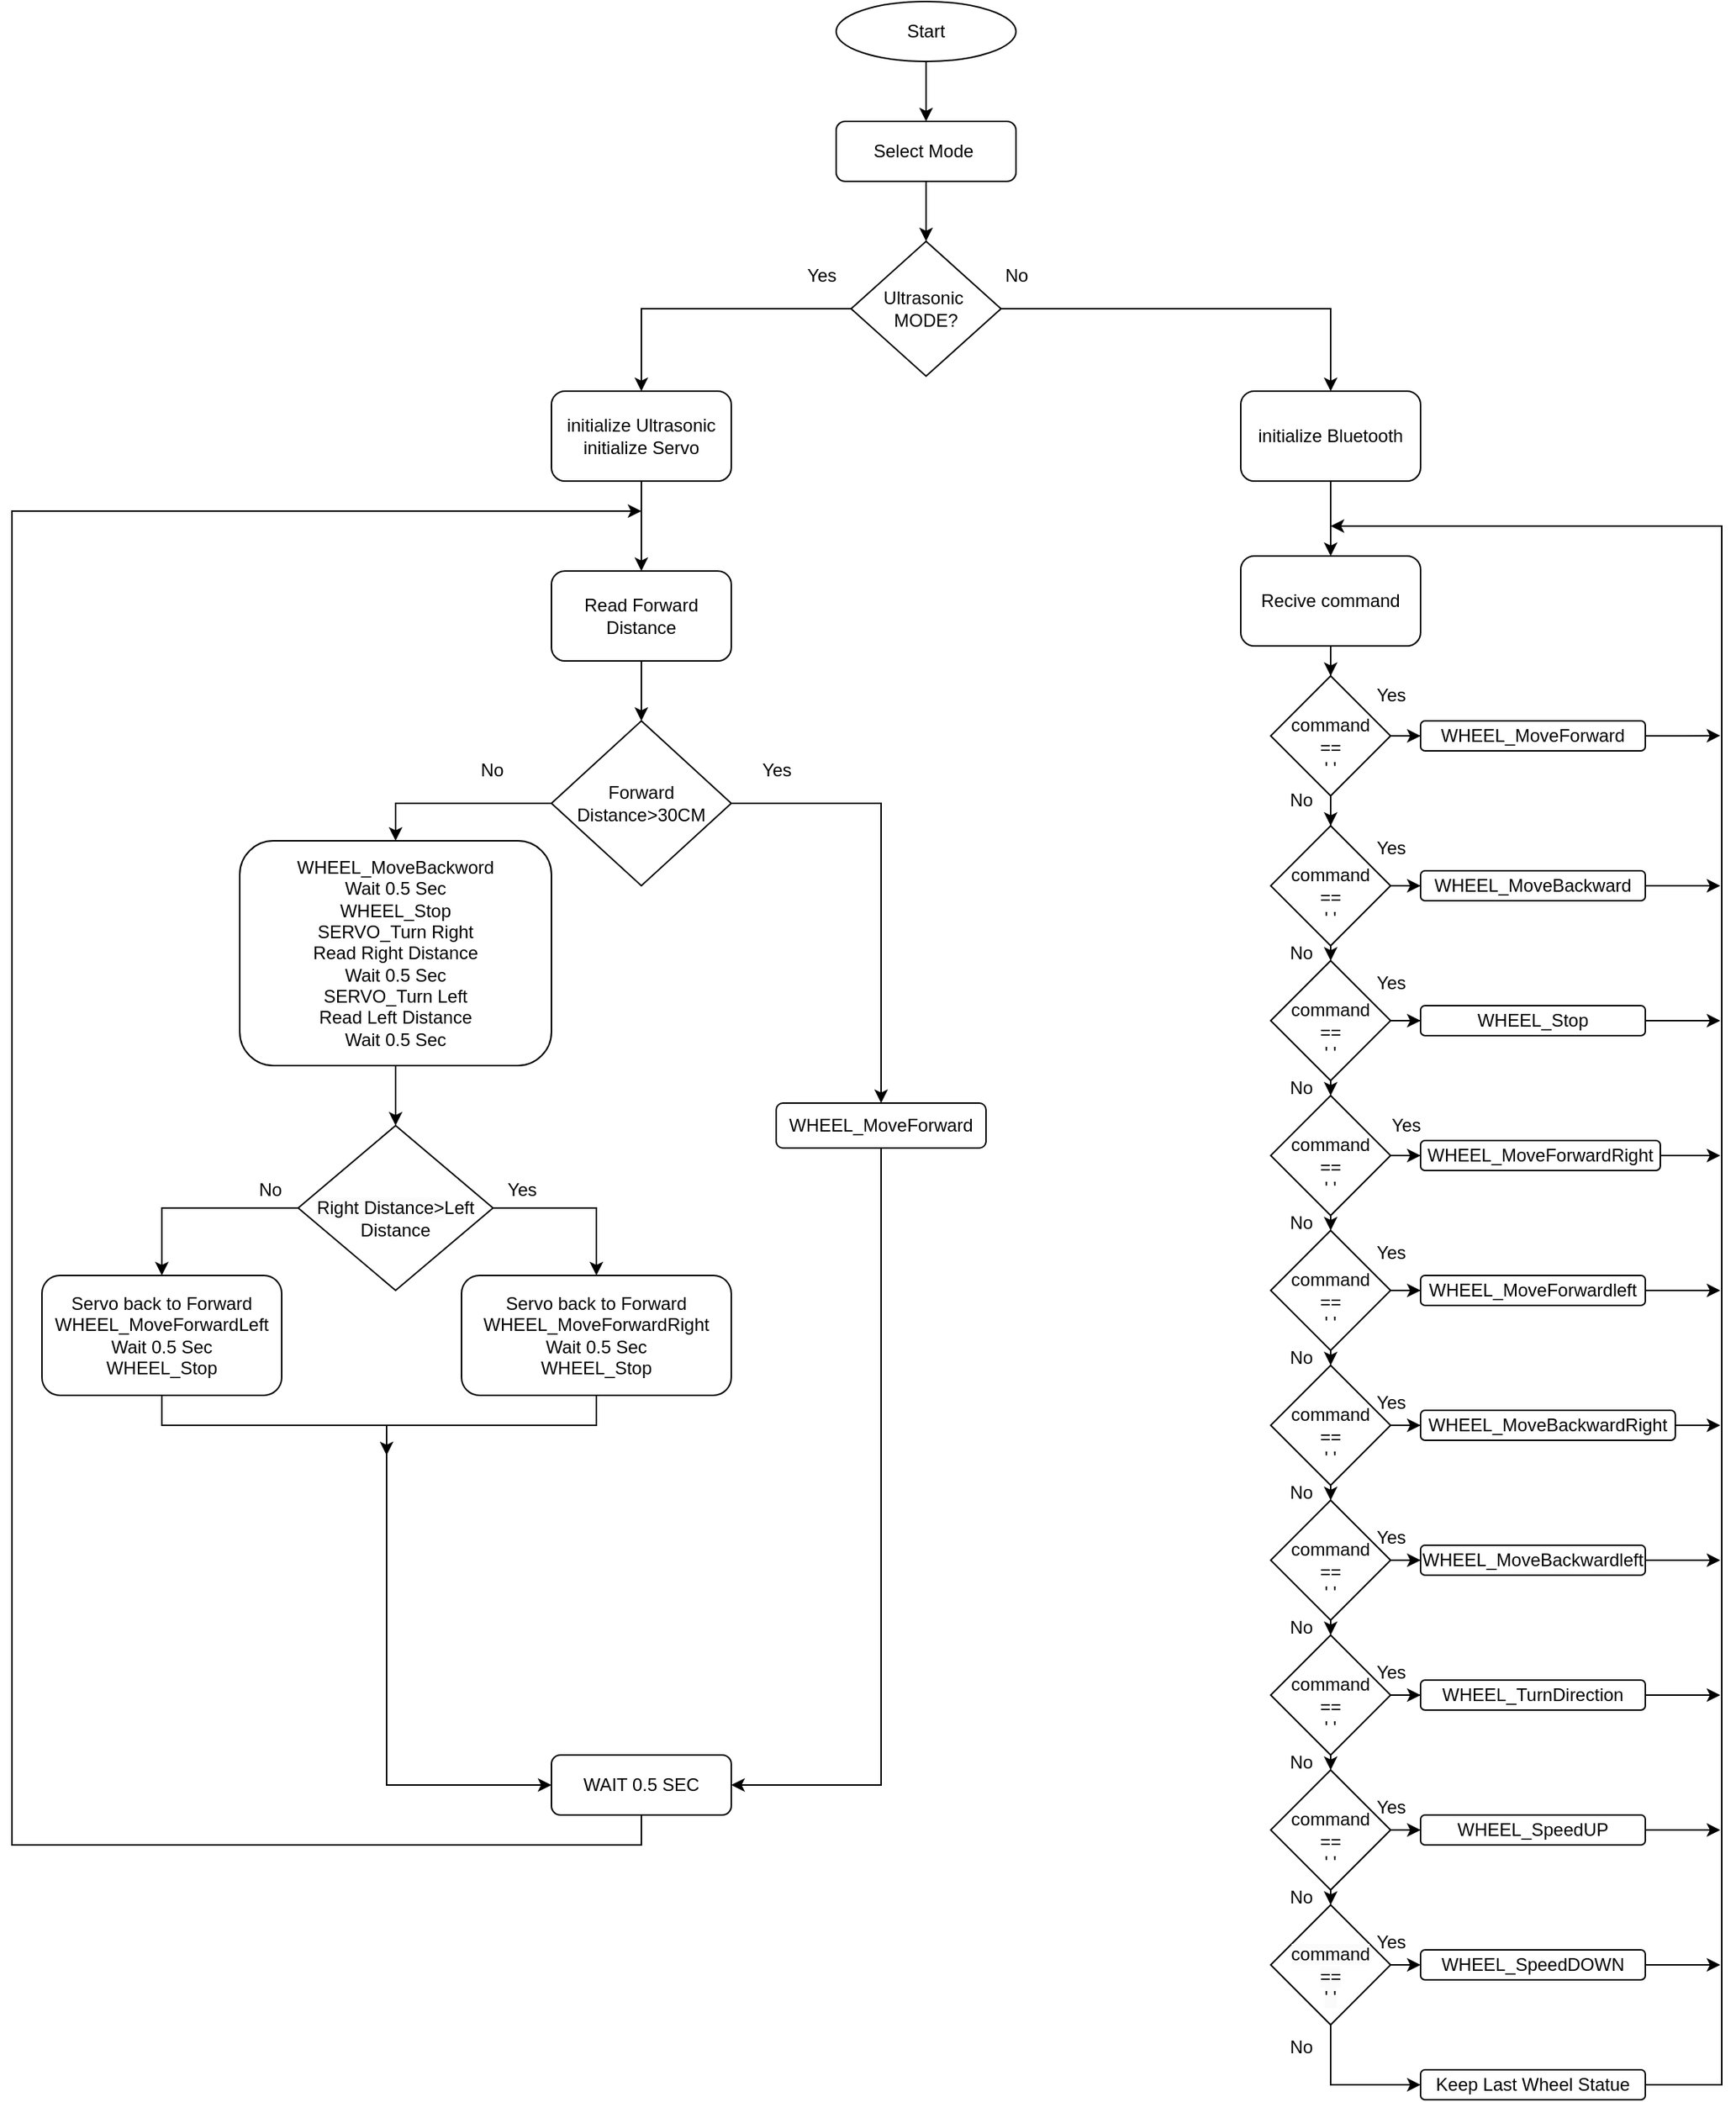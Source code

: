 <mxfile version="21.2.8" type="device">
  <diagram id="C5RBs43oDa-KdzZeNtuy" name="Page-1">
    <mxGraphModel dx="2739" dy="2348" grid="1" gridSize="10" guides="1" tooltips="1" connect="1" arrows="1" fold="1" page="1" pageScale="1" pageWidth="827" pageHeight="1169" math="0" shadow="0">
      <root>
        <mxCell id="WIyWlLk6GJQsqaUBKTNV-0" />
        <mxCell id="WIyWlLk6GJQsqaUBKTNV-1" parent="WIyWlLk6GJQsqaUBKTNV-0" />
        <mxCell id="zD_6RhIeCDicJwW1CbTD-2" style="edgeStyle=orthogonalEdgeStyle;rounded=0;orthogonalLoop=1;jettySize=auto;html=1;exitX=0.5;exitY=1;exitDx=0;exitDy=0;entryX=0.5;entryY=0;entryDx=0;entryDy=0;" edge="1" parent="WIyWlLk6GJQsqaUBKTNV-1" source="WIyWlLk6GJQsqaUBKTNV-3" target="03fbT5xsQfeBrdXa9sgE-0">
          <mxGeometry relative="1" as="geometry" />
        </mxCell>
        <mxCell id="WIyWlLk6GJQsqaUBKTNV-3" value="Select Mode&amp;nbsp;" style="rounded=1;whiteSpace=wrap;html=1;fontSize=12;glass=0;strokeWidth=1;shadow=0;" parent="WIyWlLk6GJQsqaUBKTNV-1" vertex="1">
          <mxGeometry x="320" y="20" width="120" height="40" as="geometry" />
        </mxCell>
        <mxCell id="03fbT5xsQfeBrdXa9sgE-65" style="edgeStyle=orthogonalEdgeStyle;rounded=0;orthogonalLoop=1;jettySize=auto;html=1;exitX=1;exitY=0.5;exitDx=0;exitDy=0;entryX=0.5;entryY=0;entryDx=0;entryDy=0;" parent="WIyWlLk6GJQsqaUBKTNV-1" source="03fbT5xsQfeBrdXa9sgE-0" target="03fbT5xsQfeBrdXa9sgE-63" edge="1">
          <mxGeometry relative="1" as="geometry" />
        </mxCell>
        <mxCell id="03fbT5xsQfeBrdXa9sgE-68" style="edgeStyle=orthogonalEdgeStyle;rounded=0;orthogonalLoop=1;jettySize=auto;html=1;exitX=0;exitY=0.5;exitDx=0;exitDy=0;entryX=0.5;entryY=0;entryDx=0;entryDy=0;" parent="WIyWlLk6GJQsqaUBKTNV-1" source="03fbT5xsQfeBrdXa9sgE-0" target="03fbT5xsQfeBrdXa9sgE-67" edge="1">
          <mxGeometry relative="1" as="geometry" />
        </mxCell>
        <mxCell id="03fbT5xsQfeBrdXa9sgE-0" value="Ultrasonic&amp;nbsp;&lt;br&gt;MODE?" style="rhombus;whiteSpace=wrap;html=1;" parent="WIyWlLk6GJQsqaUBKTNV-1" vertex="1">
          <mxGeometry x="330" y="100" width="100" height="90" as="geometry" />
        </mxCell>
        <mxCell id="03fbT5xsQfeBrdXa9sgE-33" value="" style="edgeStyle=orthogonalEdgeStyle;rounded=0;orthogonalLoop=1;jettySize=auto;html=1;" parent="WIyWlLk6GJQsqaUBKTNV-1" source="03fbT5xsQfeBrdXa9sgE-5" target="03fbT5xsQfeBrdXa9sgE-9" edge="1">
          <mxGeometry relative="1" as="geometry" />
        </mxCell>
        <mxCell id="03fbT5xsQfeBrdXa9sgE-3" value="Recive command" style="rounded=1;whiteSpace=wrap;html=1;" parent="WIyWlLk6GJQsqaUBKTNV-1" vertex="1">
          <mxGeometry x="590" y="310" width="120" height="60" as="geometry" />
        </mxCell>
        <mxCell id="03fbT5xsQfeBrdXa9sgE-7" value="" style="edgeStyle=orthogonalEdgeStyle;rounded=0;orthogonalLoop=1;jettySize=auto;html=1;" parent="WIyWlLk6GJQsqaUBKTNV-1" source="03fbT5xsQfeBrdXa9sgE-5" target="03fbT5xsQfeBrdXa9sgE-6" edge="1">
          <mxGeometry relative="1" as="geometry" />
        </mxCell>
        <mxCell id="03fbT5xsQfeBrdXa9sgE-108" style="edgeStyle=orthogonalEdgeStyle;rounded=0;orthogonalLoop=1;jettySize=auto;html=1;exitX=1;exitY=0.5;exitDx=0;exitDy=0;" parent="WIyWlLk6GJQsqaUBKTNV-1" source="03fbT5xsQfeBrdXa9sgE-6" edge="1">
          <mxGeometry relative="1" as="geometry">
            <mxPoint x="910.0" y="429.839" as="targetPoint" />
          </mxGeometry>
        </mxCell>
        <mxCell id="03fbT5xsQfeBrdXa9sgE-6" value="WHEEL_MoveForward" style="rounded=1;whiteSpace=wrap;html=1;" parent="WIyWlLk6GJQsqaUBKTNV-1" vertex="1">
          <mxGeometry x="710" y="420" width="150" height="20" as="geometry" />
        </mxCell>
        <mxCell id="03fbT5xsQfeBrdXa9sgE-8" value="" style="edgeStyle=orthogonalEdgeStyle;rounded=0;orthogonalLoop=1;jettySize=auto;html=1;" parent="WIyWlLk6GJQsqaUBKTNV-1" source="03fbT5xsQfeBrdXa9sgE-9" target="03fbT5xsQfeBrdXa9sgE-10" edge="1">
          <mxGeometry relative="1" as="geometry" />
        </mxCell>
        <mxCell id="03fbT5xsQfeBrdXa9sgE-40" style="edgeStyle=orthogonalEdgeStyle;rounded=0;orthogonalLoop=1;jettySize=auto;html=1;exitX=0.5;exitY=1;exitDx=0;exitDy=0;entryX=0.5;entryY=0;entryDx=0;entryDy=0;" parent="WIyWlLk6GJQsqaUBKTNV-1" source="03fbT5xsQfeBrdXa9sgE-9" target="03fbT5xsQfeBrdXa9sgE-12" edge="1">
          <mxGeometry relative="1" as="geometry" />
        </mxCell>
        <mxCell id="03fbT5xsQfeBrdXa9sgE-9" value="&lt;br&gt;command&lt;br style=&quot;border-color: var(--border-color);&quot;&gt;==&lt;br style=&quot;border-color: var(--border-color);&quot;&gt;&#39; &#39;" style="rhombus;whiteSpace=wrap;html=1;" parent="WIyWlLk6GJQsqaUBKTNV-1" vertex="1">
          <mxGeometry x="610" y="490" width="80" height="80" as="geometry" />
        </mxCell>
        <mxCell id="03fbT5xsQfeBrdXa9sgE-110" style="edgeStyle=orthogonalEdgeStyle;rounded=0;orthogonalLoop=1;jettySize=auto;html=1;" parent="WIyWlLk6GJQsqaUBKTNV-1" source="03fbT5xsQfeBrdXa9sgE-10" edge="1">
          <mxGeometry relative="1" as="geometry">
            <mxPoint x="910.0" y="530" as="targetPoint" />
          </mxGeometry>
        </mxCell>
        <mxCell id="03fbT5xsQfeBrdXa9sgE-10" value="WHEEL_MoveBackward" style="rounded=1;whiteSpace=wrap;html=1;" parent="WIyWlLk6GJQsqaUBKTNV-1" vertex="1">
          <mxGeometry x="710" y="520" width="150" height="20" as="geometry" />
        </mxCell>
        <mxCell id="03fbT5xsQfeBrdXa9sgE-11" value="" style="edgeStyle=orthogonalEdgeStyle;rounded=0;orthogonalLoop=1;jettySize=auto;html=1;" parent="WIyWlLk6GJQsqaUBKTNV-1" source="03fbT5xsQfeBrdXa9sgE-12" target="03fbT5xsQfeBrdXa9sgE-13" edge="1">
          <mxGeometry relative="1" as="geometry" />
        </mxCell>
        <mxCell id="03fbT5xsQfeBrdXa9sgE-41" style="edgeStyle=orthogonalEdgeStyle;rounded=0;orthogonalLoop=1;jettySize=auto;html=1;exitX=0.5;exitY=1;exitDx=0;exitDy=0;entryX=0.5;entryY=0;entryDx=0;entryDy=0;" parent="WIyWlLk6GJQsqaUBKTNV-1" source="03fbT5xsQfeBrdXa9sgE-12" target="03fbT5xsQfeBrdXa9sgE-15" edge="1">
          <mxGeometry relative="1" as="geometry" />
        </mxCell>
        <mxCell id="03fbT5xsQfeBrdXa9sgE-12" value="&lt;br style=&quot;border-color: var(--border-color);&quot;&gt;command&lt;br style=&quot;border-color: var(--border-color);&quot;&gt;==&lt;br style=&quot;border-color: var(--border-color);&quot;&gt;&#39; &#39;" style="rhombus;whiteSpace=wrap;html=1;" parent="WIyWlLk6GJQsqaUBKTNV-1" vertex="1">
          <mxGeometry x="610" y="580" width="80" height="80" as="geometry" />
        </mxCell>
        <mxCell id="03fbT5xsQfeBrdXa9sgE-111" style="edgeStyle=orthogonalEdgeStyle;rounded=0;orthogonalLoop=1;jettySize=auto;html=1;" parent="WIyWlLk6GJQsqaUBKTNV-1" source="03fbT5xsQfeBrdXa9sgE-13" edge="1">
          <mxGeometry relative="1" as="geometry">
            <mxPoint x="910.0" y="620" as="targetPoint" />
          </mxGeometry>
        </mxCell>
        <mxCell id="03fbT5xsQfeBrdXa9sgE-13" value="WHEEL_Stop" style="rounded=1;whiteSpace=wrap;html=1;" parent="WIyWlLk6GJQsqaUBKTNV-1" vertex="1">
          <mxGeometry x="710" y="610" width="150" height="20" as="geometry" />
        </mxCell>
        <mxCell id="03fbT5xsQfeBrdXa9sgE-14" value="" style="edgeStyle=orthogonalEdgeStyle;rounded=0;orthogonalLoop=1;jettySize=auto;html=1;" parent="WIyWlLk6GJQsqaUBKTNV-1" source="03fbT5xsQfeBrdXa9sgE-15" target="03fbT5xsQfeBrdXa9sgE-16" edge="1">
          <mxGeometry relative="1" as="geometry" />
        </mxCell>
        <mxCell id="03fbT5xsQfeBrdXa9sgE-42" style="edgeStyle=orthogonalEdgeStyle;rounded=0;orthogonalLoop=1;jettySize=auto;html=1;exitX=0.5;exitY=1;exitDx=0;exitDy=0;entryX=0.5;entryY=0;entryDx=0;entryDy=0;" parent="WIyWlLk6GJQsqaUBKTNV-1" source="03fbT5xsQfeBrdXa9sgE-15" target="03fbT5xsQfeBrdXa9sgE-18" edge="1">
          <mxGeometry relative="1" as="geometry" />
        </mxCell>
        <mxCell id="03fbT5xsQfeBrdXa9sgE-15" value="&lt;br style=&quot;border-color: var(--border-color);&quot;&gt;command&lt;br style=&quot;border-color: var(--border-color);&quot;&gt;==&lt;br style=&quot;border-color: var(--border-color);&quot;&gt;&#39; &#39;" style="rhombus;whiteSpace=wrap;html=1;" parent="WIyWlLk6GJQsqaUBKTNV-1" vertex="1">
          <mxGeometry x="610" y="670" width="80" height="80" as="geometry" />
        </mxCell>
        <mxCell id="03fbT5xsQfeBrdXa9sgE-112" style="edgeStyle=orthogonalEdgeStyle;rounded=0;orthogonalLoop=1;jettySize=auto;html=1;" parent="WIyWlLk6GJQsqaUBKTNV-1" source="03fbT5xsQfeBrdXa9sgE-16" edge="1">
          <mxGeometry relative="1" as="geometry">
            <mxPoint x="910.0" y="710" as="targetPoint" />
          </mxGeometry>
        </mxCell>
        <mxCell id="03fbT5xsQfeBrdXa9sgE-16" value="WHEEL_MoveForwardRight" style="rounded=1;whiteSpace=wrap;html=1;" parent="WIyWlLk6GJQsqaUBKTNV-1" vertex="1">
          <mxGeometry x="710" y="700" width="160" height="20" as="geometry" />
        </mxCell>
        <mxCell id="03fbT5xsQfeBrdXa9sgE-17" value="" style="edgeStyle=orthogonalEdgeStyle;rounded=0;orthogonalLoop=1;jettySize=auto;html=1;" parent="WIyWlLk6GJQsqaUBKTNV-1" source="03fbT5xsQfeBrdXa9sgE-18" target="03fbT5xsQfeBrdXa9sgE-19" edge="1">
          <mxGeometry relative="1" as="geometry" />
        </mxCell>
        <mxCell id="03fbT5xsQfeBrdXa9sgE-43" style="edgeStyle=orthogonalEdgeStyle;rounded=0;orthogonalLoop=1;jettySize=auto;html=1;exitX=0.5;exitY=1;exitDx=0;exitDy=0;entryX=0.5;entryY=0;entryDx=0;entryDy=0;" parent="WIyWlLk6GJQsqaUBKTNV-1" source="03fbT5xsQfeBrdXa9sgE-18" target="03fbT5xsQfeBrdXa9sgE-21" edge="1">
          <mxGeometry relative="1" as="geometry" />
        </mxCell>
        <mxCell id="03fbT5xsQfeBrdXa9sgE-18" value="&lt;br style=&quot;border-color: var(--border-color);&quot;&gt;command&lt;br style=&quot;border-color: var(--border-color);&quot;&gt;==&lt;br style=&quot;border-color: var(--border-color);&quot;&gt;&#39; &#39;" style="rhombus;whiteSpace=wrap;html=1;" parent="WIyWlLk6GJQsqaUBKTNV-1" vertex="1">
          <mxGeometry x="610" y="760" width="80" height="80" as="geometry" />
        </mxCell>
        <mxCell id="03fbT5xsQfeBrdXa9sgE-113" style="edgeStyle=orthogonalEdgeStyle;rounded=0;orthogonalLoop=1;jettySize=auto;html=1;" parent="WIyWlLk6GJQsqaUBKTNV-1" source="03fbT5xsQfeBrdXa9sgE-19" edge="1">
          <mxGeometry relative="1" as="geometry">
            <mxPoint x="910.0" y="800" as="targetPoint" />
          </mxGeometry>
        </mxCell>
        <mxCell id="03fbT5xsQfeBrdXa9sgE-19" value="WHEEL_MoveForwardleft" style="rounded=1;whiteSpace=wrap;html=1;" parent="WIyWlLk6GJQsqaUBKTNV-1" vertex="1">
          <mxGeometry x="710" y="790" width="150" height="20" as="geometry" />
        </mxCell>
        <mxCell id="03fbT5xsQfeBrdXa9sgE-20" value="" style="edgeStyle=orthogonalEdgeStyle;rounded=0;orthogonalLoop=1;jettySize=auto;html=1;" parent="WIyWlLk6GJQsqaUBKTNV-1" source="03fbT5xsQfeBrdXa9sgE-21" target="03fbT5xsQfeBrdXa9sgE-22" edge="1">
          <mxGeometry relative="1" as="geometry" />
        </mxCell>
        <mxCell id="03fbT5xsQfeBrdXa9sgE-44" style="edgeStyle=orthogonalEdgeStyle;rounded=0;orthogonalLoop=1;jettySize=auto;html=1;exitX=0.5;exitY=1;exitDx=0;exitDy=0;entryX=0.5;entryY=0;entryDx=0;entryDy=0;" parent="WIyWlLk6GJQsqaUBKTNV-1" source="03fbT5xsQfeBrdXa9sgE-21" target="03fbT5xsQfeBrdXa9sgE-24" edge="1">
          <mxGeometry relative="1" as="geometry" />
        </mxCell>
        <mxCell id="03fbT5xsQfeBrdXa9sgE-21" value="&lt;br style=&quot;border-color: var(--border-color);&quot;&gt;command&lt;br style=&quot;border-color: var(--border-color);&quot;&gt;==&lt;br style=&quot;border-color: var(--border-color);&quot;&gt;&#39; &#39;" style="rhombus;whiteSpace=wrap;html=1;" parent="WIyWlLk6GJQsqaUBKTNV-1" vertex="1">
          <mxGeometry x="610" y="850" width="80" height="80" as="geometry" />
        </mxCell>
        <mxCell id="03fbT5xsQfeBrdXa9sgE-114" style="edgeStyle=orthogonalEdgeStyle;rounded=0;orthogonalLoop=1;jettySize=auto;html=1;" parent="WIyWlLk6GJQsqaUBKTNV-1" source="03fbT5xsQfeBrdXa9sgE-22" edge="1">
          <mxGeometry relative="1" as="geometry">
            <mxPoint x="910.0" y="890" as="targetPoint" />
          </mxGeometry>
        </mxCell>
        <mxCell id="03fbT5xsQfeBrdXa9sgE-22" value="WHEEL_MoveBackwardRight" style="rounded=1;whiteSpace=wrap;html=1;" parent="WIyWlLk6GJQsqaUBKTNV-1" vertex="1">
          <mxGeometry x="710" y="880" width="170" height="20" as="geometry" />
        </mxCell>
        <mxCell id="03fbT5xsQfeBrdXa9sgE-23" value="" style="edgeStyle=orthogonalEdgeStyle;rounded=0;orthogonalLoop=1;jettySize=auto;html=1;" parent="WIyWlLk6GJQsqaUBKTNV-1" source="03fbT5xsQfeBrdXa9sgE-24" target="03fbT5xsQfeBrdXa9sgE-25" edge="1">
          <mxGeometry relative="1" as="geometry" />
        </mxCell>
        <mxCell id="03fbT5xsQfeBrdXa9sgE-45" style="edgeStyle=orthogonalEdgeStyle;rounded=0;orthogonalLoop=1;jettySize=auto;html=1;exitX=0.5;exitY=1;exitDx=0;exitDy=0;entryX=0.5;entryY=0;entryDx=0;entryDy=0;" parent="WIyWlLk6GJQsqaUBKTNV-1" source="03fbT5xsQfeBrdXa9sgE-24" target="03fbT5xsQfeBrdXa9sgE-27" edge="1">
          <mxGeometry relative="1" as="geometry" />
        </mxCell>
        <mxCell id="03fbT5xsQfeBrdXa9sgE-24" value="&lt;br style=&quot;border-color: var(--border-color);&quot;&gt;command&lt;br style=&quot;border-color: var(--border-color);&quot;&gt;==&lt;br style=&quot;border-color: var(--border-color);&quot;&gt;&#39; &#39;" style="rhombus;whiteSpace=wrap;html=1;" parent="WIyWlLk6GJQsqaUBKTNV-1" vertex="1">
          <mxGeometry x="610" y="940" width="80" height="80" as="geometry" />
        </mxCell>
        <mxCell id="03fbT5xsQfeBrdXa9sgE-115" style="edgeStyle=orthogonalEdgeStyle;rounded=0;orthogonalLoop=1;jettySize=auto;html=1;" parent="WIyWlLk6GJQsqaUBKTNV-1" source="03fbT5xsQfeBrdXa9sgE-25" edge="1">
          <mxGeometry relative="1" as="geometry">
            <mxPoint x="910.0" y="980" as="targetPoint" />
          </mxGeometry>
        </mxCell>
        <mxCell id="03fbT5xsQfeBrdXa9sgE-25" value="WHEEL_MoveBackwardleft" style="rounded=1;whiteSpace=wrap;html=1;" parent="WIyWlLk6GJQsqaUBKTNV-1" vertex="1">
          <mxGeometry x="710" y="970" width="150" height="20" as="geometry" />
        </mxCell>
        <mxCell id="03fbT5xsQfeBrdXa9sgE-26" value="" style="edgeStyle=orthogonalEdgeStyle;rounded=0;orthogonalLoop=1;jettySize=auto;html=1;" parent="WIyWlLk6GJQsqaUBKTNV-1" source="03fbT5xsQfeBrdXa9sgE-27" target="03fbT5xsQfeBrdXa9sgE-28" edge="1">
          <mxGeometry relative="1" as="geometry" />
        </mxCell>
        <mxCell id="03fbT5xsQfeBrdXa9sgE-46" style="edgeStyle=orthogonalEdgeStyle;rounded=0;orthogonalLoop=1;jettySize=auto;html=1;exitX=0.5;exitY=1;exitDx=0;exitDy=0;entryX=0.5;entryY=0;entryDx=0;entryDy=0;" parent="WIyWlLk6GJQsqaUBKTNV-1" source="03fbT5xsQfeBrdXa9sgE-27" target="03fbT5xsQfeBrdXa9sgE-30" edge="1">
          <mxGeometry relative="1" as="geometry" />
        </mxCell>
        <mxCell id="03fbT5xsQfeBrdXa9sgE-27" value="&lt;br style=&quot;border-color: var(--border-color);&quot;&gt;command&lt;br style=&quot;border-color: var(--border-color);&quot;&gt;==&lt;br style=&quot;border-color: var(--border-color);&quot;&gt;&#39; &#39;" style="rhombus;whiteSpace=wrap;html=1;" parent="WIyWlLk6GJQsqaUBKTNV-1" vertex="1">
          <mxGeometry x="610" y="1030" width="80" height="80" as="geometry" />
        </mxCell>
        <mxCell id="03fbT5xsQfeBrdXa9sgE-116" style="edgeStyle=orthogonalEdgeStyle;rounded=0;orthogonalLoop=1;jettySize=auto;html=1;" parent="WIyWlLk6GJQsqaUBKTNV-1" source="03fbT5xsQfeBrdXa9sgE-28" edge="1">
          <mxGeometry relative="1" as="geometry">
            <mxPoint x="910.0" y="1070" as="targetPoint" />
          </mxGeometry>
        </mxCell>
        <mxCell id="03fbT5xsQfeBrdXa9sgE-28" value="WHEEL_TurnDirection" style="rounded=1;whiteSpace=wrap;html=1;" parent="WIyWlLk6GJQsqaUBKTNV-1" vertex="1">
          <mxGeometry x="710" y="1060" width="150" height="20" as="geometry" />
        </mxCell>
        <mxCell id="03fbT5xsQfeBrdXa9sgE-29" value="" style="edgeStyle=orthogonalEdgeStyle;rounded=0;orthogonalLoop=1;jettySize=auto;html=1;" parent="WIyWlLk6GJQsqaUBKTNV-1" source="03fbT5xsQfeBrdXa9sgE-30" target="03fbT5xsQfeBrdXa9sgE-31" edge="1">
          <mxGeometry relative="1" as="geometry" />
        </mxCell>
        <mxCell id="03fbT5xsQfeBrdXa9sgE-100" style="edgeStyle=orthogonalEdgeStyle;rounded=0;orthogonalLoop=1;jettySize=auto;html=1;exitX=0.5;exitY=1;exitDx=0;exitDy=0;entryX=0.5;entryY=0;entryDx=0;entryDy=0;" parent="WIyWlLk6GJQsqaUBKTNV-1" source="03fbT5xsQfeBrdXa9sgE-30" target="03fbT5xsQfeBrdXa9sgE-99" edge="1">
          <mxGeometry relative="1" as="geometry" />
        </mxCell>
        <mxCell id="03fbT5xsQfeBrdXa9sgE-30" value="&lt;br style=&quot;border-color: var(--border-color);&quot;&gt;command&lt;br style=&quot;border-color: var(--border-color);&quot;&gt;==&lt;br style=&quot;border-color: var(--border-color);&quot;&gt;&#39; &#39;" style="rhombus;whiteSpace=wrap;html=1;" parent="WIyWlLk6GJQsqaUBKTNV-1" vertex="1">
          <mxGeometry x="610" y="1120" width="80" height="80" as="geometry" />
        </mxCell>
        <mxCell id="03fbT5xsQfeBrdXa9sgE-117" style="edgeStyle=orthogonalEdgeStyle;rounded=0;orthogonalLoop=1;jettySize=auto;html=1;" parent="WIyWlLk6GJQsqaUBKTNV-1" source="03fbT5xsQfeBrdXa9sgE-31" edge="1">
          <mxGeometry relative="1" as="geometry">
            <mxPoint x="910.0" y="1160" as="targetPoint" />
          </mxGeometry>
        </mxCell>
        <mxCell id="03fbT5xsQfeBrdXa9sgE-31" value="WHEEL_SpeedUP" style="rounded=1;whiteSpace=wrap;html=1;" parent="WIyWlLk6GJQsqaUBKTNV-1" vertex="1">
          <mxGeometry x="710" y="1150" width="150" height="20" as="geometry" />
        </mxCell>
        <mxCell id="03fbT5xsQfeBrdXa9sgE-118" style="edgeStyle=orthogonalEdgeStyle;rounded=0;orthogonalLoop=1;jettySize=auto;html=1;" parent="WIyWlLk6GJQsqaUBKTNV-1" source="03fbT5xsQfeBrdXa9sgE-32" edge="1">
          <mxGeometry relative="1" as="geometry">
            <mxPoint x="910.0" y="1250" as="targetPoint" />
          </mxGeometry>
        </mxCell>
        <mxCell id="03fbT5xsQfeBrdXa9sgE-32" value="WHEEL_SpeedDOWN" style="rounded=1;whiteSpace=wrap;html=1;" parent="WIyWlLk6GJQsqaUBKTNV-1" vertex="1">
          <mxGeometry x="710" y="1240" width="150" height="20" as="geometry" />
        </mxCell>
        <mxCell id="03fbT5xsQfeBrdXa9sgE-64" style="edgeStyle=orthogonalEdgeStyle;rounded=0;orthogonalLoop=1;jettySize=auto;html=1;exitX=0.5;exitY=1;exitDx=0;exitDy=0;entryX=0.5;entryY=0;entryDx=0;entryDy=0;" parent="WIyWlLk6GJQsqaUBKTNV-1" source="03fbT5xsQfeBrdXa9sgE-63" target="03fbT5xsQfeBrdXa9sgE-3" edge="1">
          <mxGeometry relative="1" as="geometry" />
        </mxCell>
        <mxCell id="03fbT5xsQfeBrdXa9sgE-63" value="initialize Bluetooth" style="rounded=1;whiteSpace=wrap;html=1;" parent="WIyWlLk6GJQsqaUBKTNV-1" vertex="1">
          <mxGeometry x="590" y="200" width="120" height="60" as="geometry" />
        </mxCell>
        <mxCell id="03fbT5xsQfeBrdXa9sgE-70" style="edgeStyle=orthogonalEdgeStyle;rounded=0;orthogonalLoop=1;jettySize=auto;html=1;exitX=0.5;exitY=1;exitDx=0;exitDy=0;entryX=0.5;entryY=0;entryDx=0;entryDy=0;" parent="WIyWlLk6GJQsqaUBKTNV-1" source="03fbT5xsQfeBrdXa9sgE-67" target="03fbT5xsQfeBrdXa9sgE-69" edge="1">
          <mxGeometry relative="1" as="geometry" />
        </mxCell>
        <mxCell id="03fbT5xsQfeBrdXa9sgE-67" value="initialize Ultrasonic&lt;br&gt;initialize Servo" style="rounded=1;whiteSpace=wrap;html=1;" parent="WIyWlLk6GJQsqaUBKTNV-1" vertex="1">
          <mxGeometry x="130" y="200" width="120" height="60" as="geometry" />
        </mxCell>
        <mxCell id="03fbT5xsQfeBrdXa9sgE-76" style="edgeStyle=orthogonalEdgeStyle;rounded=0;orthogonalLoop=1;jettySize=auto;html=1;exitX=0.5;exitY=1;exitDx=0;exitDy=0;" parent="WIyWlLk6GJQsqaUBKTNV-1" source="03fbT5xsQfeBrdXa9sgE-69" target="03fbT5xsQfeBrdXa9sgE-71" edge="1">
          <mxGeometry relative="1" as="geometry" />
        </mxCell>
        <mxCell id="03fbT5xsQfeBrdXa9sgE-69" value="Read Forward Distance" style="rounded=1;whiteSpace=wrap;html=1;" parent="WIyWlLk6GJQsqaUBKTNV-1" vertex="1">
          <mxGeometry x="130" y="320" width="120" height="60" as="geometry" />
        </mxCell>
        <mxCell id="03fbT5xsQfeBrdXa9sgE-73" style="edgeStyle=orthogonalEdgeStyle;rounded=0;orthogonalLoop=1;jettySize=auto;html=1;exitX=1;exitY=0.5;exitDx=0;exitDy=0;entryX=0.5;entryY=0;entryDx=0;entryDy=0;" parent="WIyWlLk6GJQsqaUBKTNV-1" source="03fbT5xsQfeBrdXa9sgE-71" target="03fbT5xsQfeBrdXa9sgE-72" edge="1">
          <mxGeometry relative="1" as="geometry" />
        </mxCell>
        <mxCell id="03fbT5xsQfeBrdXa9sgE-85" style="edgeStyle=orthogonalEdgeStyle;rounded=0;orthogonalLoop=1;jettySize=auto;html=1;exitX=0;exitY=0.5;exitDx=0;exitDy=0;entryX=0.5;entryY=0;entryDx=0;entryDy=0;" parent="WIyWlLk6GJQsqaUBKTNV-1" source="03fbT5xsQfeBrdXa9sgE-71" target="03fbT5xsQfeBrdXa9sgE-81" edge="1">
          <mxGeometry relative="1" as="geometry" />
        </mxCell>
        <mxCell id="03fbT5xsQfeBrdXa9sgE-71" value="Forward Distance&amp;gt;30CM" style="rhombus;whiteSpace=wrap;html=1;" parent="WIyWlLk6GJQsqaUBKTNV-1" vertex="1">
          <mxGeometry x="130" y="420" width="120" height="110" as="geometry" />
        </mxCell>
        <mxCell id="03fbT5xsQfeBrdXa9sgE-93" style="edgeStyle=orthogonalEdgeStyle;rounded=0;orthogonalLoop=1;jettySize=auto;html=1;exitX=0.5;exitY=1;exitDx=0;exitDy=0;entryX=1;entryY=0.5;entryDx=0;entryDy=0;" parent="WIyWlLk6GJQsqaUBKTNV-1" source="03fbT5xsQfeBrdXa9sgE-72" target="03fbT5xsQfeBrdXa9sgE-74" edge="1">
          <mxGeometry relative="1" as="geometry" />
        </mxCell>
        <mxCell id="03fbT5xsQfeBrdXa9sgE-72" value="WHEEL_MoveForward" style="rounded=1;whiteSpace=wrap;html=1;" parent="WIyWlLk6GJQsqaUBKTNV-1" vertex="1">
          <mxGeometry x="280" y="675" width="140" height="30" as="geometry" />
        </mxCell>
        <mxCell id="03fbT5xsQfeBrdXa9sgE-94" style="edgeStyle=orthogonalEdgeStyle;rounded=0;orthogonalLoop=1;jettySize=auto;html=1;exitX=0.5;exitY=1;exitDx=0;exitDy=0;" parent="WIyWlLk6GJQsqaUBKTNV-1" source="03fbT5xsQfeBrdXa9sgE-74" edge="1">
          <mxGeometry relative="1" as="geometry">
            <mxPoint x="190" y="280" as="targetPoint" />
            <Array as="points">
              <mxPoint x="190" y="1170" />
              <mxPoint x="-230" y="1170" />
            </Array>
          </mxGeometry>
        </mxCell>
        <mxCell id="03fbT5xsQfeBrdXa9sgE-74" value="WAIT 0.5 SEC" style="rounded=1;whiteSpace=wrap;html=1;" parent="WIyWlLk6GJQsqaUBKTNV-1" vertex="1">
          <mxGeometry x="130" y="1110" width="120" height="40" as="geometry" />
        </mxCell>
        <mxCell id="03fbT5xsQfeBrdXa9sgE-86" style="edgeStyle=orthogonalEdgeStyle;rounded=0;orthogonalLoop=1;jettySize=auto;html=1;exitX=0.5;exitY=1;exitDx=0;exitDy=0;entryX=0.5;entryY=0;entryDx=0;entryDy=0;" parent="WIyWlLk6GJQsqaUBKTNV-1" source="03fbT5xsQfeBrdXa9sgE-81" target="03fbT5xsQfeBrdXa9sgE-82" edge="1">
          <mxGeometry relative="1" as="geometry" />
        </mxCell>
        <mxCell id="03fbT5xsQfeBrdXa9sgE-81" value="WHEEL_MoveBackword&lt;br&gt;Wait 0.5 Sec&lt;br&gt;WHEEL_Stop&lt;br&gt;SERVO_Turn Right&lt;br&gt;Read Right Distance&lt;br&gt;Wait 0.5 Sec&lt;br&gt;SERVO_Turn Left&lt;br style=&quot;border-color: var(--border-color);&quot;&gt;Read Left Distance&lt;br style=&quot;border-color: var(--border-color);&quot;&gt;Wait 0.5 Sec" style="rounded=1;whiteSpace=wrap;html=1;" parent="WIyWlLk6GJQsqaUBKTNV-1" vertex="1">
          <mxGeometry x="-78" y="500" width="208" height="150" as="geometry" />
        </mxCell>
        <mxCell id="03fbT5xsQfeBrdXa9sgE-87" style="edgeStyle=orthogonalEdgeStyle;rounded=0;orthogonalLoop=1;jettySize=auto;html=1;exitX=1;exitY=0.5;exitDx=0;exitDy=0;entryX=0.5;entryY=0;entryDx=0;entryDy=0;" parent="WIyWlLk6GJQsqaUBKTNV-1" source="03fbT5xsQfeBrdXa9sgE-82" target="03fbT5xsQfeBrdXa9sgE-83" edge="1">
          <mxGeometry relative="1" as="geometry" />
        </mxCell>
        <mxCell id="03fbT5xsQfeBrdXa9sgE-88" style="edgeStyle=orthogonalEdgeStyle;rounded=0;orthogonalLoop=1;jettySize=auto;html=1;exitX=0;exitY=0.5;exitDx=0;exitDy=0;entryX=0.5;entryY=0;entryDx=0;entryDy=0;" parent="WIyWlLk6GJQsqaUBKTNV-1" source="03fbT5xsQfeBrdXa9sgE-82" target="03fbT5xsQfeBrdXa9sgE-84" edge="1">
          <mxGeometry relative="1" as="geometry" />
        </mxCell>
        <mxCell id="03fbT5xsQfeBrdXa9sgE-82" value="&lt;br&gt;&lt;span style=&quot;color: rgb(0, 0, 0); font-family: Helvetica; font-size: 12px; font-style: normal; font-variant-ligatures: normal; font-variant-caps: normal; font-weight: 400; letter-spacing: normal; orphans: 2; text-align: center; text-indent: 0px; text-transform: none; widows: 2; word-spacing: 0px; -webkit-text-stroke-width: 0px; background-color: rgb(251, 251, 251); text-decoration-thickness: initial; text-decoration-style: initial; text-decoration-color: initial; float: none; display: inline !important;&quot;&gt;Right Distance&amp;gt;&lt;/span&gt;Left Distance&lt;br&gt;" style="rhombus;whiteSpace=wrap;html=1;" parent="WIyWlLk6GJQsqaUBKTNV-1" vertex="1">
          <mxGeometry x="-39" y="690" width="130" height="110" as="geometry" />
        </mxCell>
        <mxCell id="03fbT5xsQfeBrdXa9sgE-90" style="edgeStyle=orthogonalEdgeStyle;rounded=0;orthogonalLoop=1;jettySize=auto;html=1;entryX=0;entryY=0.5;entryDx=0;entryDy=0;" parent="WIyWlLk6GJQsqaUBKTNV-1" source="03fbT5xsQfeBrdXa9sgE-83" target="03fbT5xsQfeBrdXa9sgE-74" edge="1">
          <mxGeometry relative="1" as="geometry">
            <Array as="points">
              <mxPoint x="160" y="890" />
              <mxPoint x="20" y="890" />
              <mxPoint x="20" y="1130" />
            </Array>
          </mxGeometry>
        </mxCell>
        <mxCell id="03fbT5xsQfeBrdXa9sgE-83" value="Servo back to Forward&lt;br&gt;WHEEL_MoveForwardRight&lt;br&gt;Wait 0.5 Sec&lt;br&gt;WHEEL_Stop" style="rounded=1;whiteSpace=wrap;html=1;" parent="WIyWlLk6GJQsqaUBKTNV-1" vertex="1">
          <mxGeometry x="70" y="790" width="180" height="80" as="geometry" />
        </mxCell>
        <mxCell id="03fbT5xsQfeBrdXa9sgE-92" style="edgeStyle=orthogonalEdgeStyle;rounded=0;orthogonalLoop=1;jettySize=auto;html=1;exitX=0.5;exitY=1;exitDx=0;exitDy=0;" parent="WIyWlLk6GJQsqaUBKTNV-1" source="03fbT5xsQfeBrdXa9sgE-84" edge="1">
          <mxGeometry relative="1" as="geometry">
            <mxPoint x="20" y="910" as="targetPoint" />
            <Array as="points">
              <mxPoint x="-130" y="890" />
              <mxPoint x="20" y="890" />
            </Array>
          </mxGeometry>
        </mxCell>
        <mxCell id="03fbT5xsQfeBrdXa9sgE-84" value="Servo back to Forward&lt;br style=&quot;border-color: var(--border-color);&quot;&gt;WHEEL_MoveForwardLeft&lt;br style=&quot;border-color: var(--border-color);&quot;&gt;Wait 0.5 Sec&lt;br style=&quot;border-color: var(--border-color);&quot;&gt;WHEEL_Stop" style="rounded=1;whiteSpace=wrap;html=1;" parent="WIyWlLk6GJQsqaUBKTNV-1" vertex="1">
          <mxGeometry x="-210" y="790" width="160" height="80" as="geometry" />
        </mxCell>
        <mxCell id="03fbT5xsQfeBrdXa9sgE-95" value="No" style="text;html=1;align=center;verticalAlign=middle;resizable=0;points=[];autosize=1;strokeColor=none;fillColor=none;" parent="WIyWlLk6GJQsqaUBKTNV-1" vertex="1">
          <mxGeometry x="420" y="108" width="40" height="30" as="geometry" />
        </mxCell>
        <mxCell id="03fbT5xsQfeBrdXa9sgE-96" value="Yes" style="text;html=1;align=center;verticalAlign=middle;resizable=0;points=[];autosize=1;strokeColor=none;fillColor=none;" parent="WIyWlLk6GJQsqaUBKTNV-1" vertex="1">
          <mxGeometry x="290" y="108" width="40" height="30" as="geometry" />
        </mxCell>
        <mxCell id="03fbT5xsQfeBrdXa9sgE-97" value="" style="edgeStyle=orthogonalEdgeStyle;rounded=0;orthogonalLoop=1;jettySize=auto;html=1;" parent="WIyWlLk6GJQsqaUBKTNV-1" source="03fbT5xsQfeBrdXa9sgE-3" target="03fbT5xsQfeBrdXa9sgE-5" edge="1">
          <mxGeometry relative="1" as="geometry">
            <mxPoint x="650" y="370" as="sourcePoint" />
            <mxPoint x="650" y="500" as="targetPoint" />
          </mxGeometry>
        </mxCell>
        <mxCell id="03fbT5xsQfeBrdXa9sgE-5" value="&lt;br&gt;command&lt;br&gt;==&lt;br&gt;&#39; &#39;" style="rhombus;whiteSpace=wrap;html=1;" parent="WIyWlLk6GJQsqaUBKTNV-1" vertex="1">
          <mxGeometry x="610" y="390" width="80" height="80" as="geometry" />
        </mxCell>
        <mxCell id="03fbT5xsQfeBrdXa9sgE-101" style="edgeStyle=orthogonalEdgeStyle;rounded=0;orthogonalLoop=1;jettySize=auto;html=1;exitX=1;exitY=0.5;exitDx=0;exitDy=0;entryX=0;entryY=0.5;entryDx=0;entryDy=0;" parent="WIyWlLk6GJQsqaUBKTNV-1" source="03fbT5xsQfeBrdXa9sgE-99" target="03fbT5xsQfeBrdXa9sgE-32" edge="1">
          <mxGeometry relative="1" as="geometry" />
        </mxCell>
        <mxCell id="03fbT5xsQfeBrdXa9sgE-105" style="edgeStyle=orthogonalEdgeStyle;rounded=0;orthogonalLoop=1;jettySize=auto;html=1;entryX=0;entryY=0.5;entryDx=0;entryDy=0;" parent="WIyWlLk6GJQsqaUBKTNV-1" source="03fbT5xsQfeBrdXa9sgE-99" target="03fbT5xsQfeBrdXa9sgE-102" edge="1">
          <mxGeometry relative="1" as="geometry">
            <Array as="points">
              <mxPoint x="650" y="1330" />
            </Array>
          </mxGeometry>
        </mxCell>
        <mxCell id="03fbT5xsQfeBrdXa9sgE-99" value="&lt;br style=&quot;border-color: var(--border-color); color: rgb(0, 0, 0); font-family: Helvetica; font-size: 12px; font-style: normal; font-variant-ligatures: normal; font-variant-caps: normal; font-weight: 400; letter-spacing: normal; orphans: 2; text-align: center; text-indent: 0px; text-transform: none; widows: 2; word-spacing: 0px; -webkit-text-stroke-width: 0px; background-color: rgb(251, 251, 251); text-decoration-thickness: initial; text-decoration-style: initial; text-decoration-color: initial;&quot;&gt;&lt;span style=&quot;color: rgb(0, 0, 0); font-family: Helvetica; font-size: 12px; font-style: normal; font-variant-ligatures: normal; font-variant-caps: normal; font-weight: 400; letter-spacing: normal; orphans: 2; text-align: center; text-indent: 0px; text-transform: none; widows: 2; word-spacing: 0px; -webkit-text-stroke-width: 0px; background-color: rgb(251, 251, 251); text-decoration-thickness: initial; text-decoration-style: initial; text-decoration-color: initial; float: none; display: inline !important;&quot;&gt;command&lt;/span&gt;&lt;br style=&quot;border-color: var(--border-color); color: rgb(0, 0, 0); font-family: Helvetica; font-size: 12px; font-style: normal; font-variant-ligatures: normal; font-variant-caps: normal; font-weight: 400; letter-spacing: normal; orphans: 2; text-align: center; text-indent: 0px; text-transform: none; widows: 2; word-spacing: 0px; -webkit-text-stroke-width: 0px; background-color: rgb(251, 251, 251); text-decoration-thickness: initial; text-decoration-style: initial; text-decoration-color: initial;&quot;&gt;&lt;span style=&quot;color: rgb(0, 0, 0); font-family: Helvetica; font-size: 12px; font-style: normal; font-variant-ligatures: normal; font-variant-caps: normal; font-weight: 400; letter-spacing: normal; orphans: 2; text-align: center; text-indent: 0px; text-transform: none; widows: 2; word-spacing: 0px; -webkit-text-stroke-width: 0px; background-color: rgb(251, 251, 251); text-decoration-thickness: initial; text-decoration-style: initial; text-decoration-color: initial; float: none; display: inline !important;&quot;&gt;==&lt;/span&gt;&lt;br style=&quot;border-color: var(--border-color); color: rgb(0, 0, 0); font-family: Helvetica; font-size: 12px; font-style: normal; font-variant-ligatures: normal; font-variant-caps: normal; font-weight: 400; letter-spacing: normal; orphans: 2; text-align: center; text-indent: 0px; text-transform: none; widows: 2; word-spacing: 0px; -webkit-text-stroke-width: 0px; background-color: rgb(251, 251, 251); text-decoration-thickness: initial; text-decoration-style: initial; text-decoration-color: initial;&quot;&gt;&lt;span style=&quot;color: rgb(0, 0, 0); font-family: Helvetica; font-size: 12px; font-style: normal; font-variant-ligatures: normal; font-variant-caps: normal; font-weight: 400; letter-spacing: normal; orphans: 2; text-align: center; text-indent: 0px; text-transform: none; widows: 2; word-spacing: 0px; -webkit-text-stroke-width: 0px; background-color: rgb(251, 251, 251); text-decoration-thickness: initial; text-decoration-style: initial; text-decoration-color: initial; float: none; display: inline !important;&quot;&gt;&#39; &#39;&lt;/span&gt;&lt;br&gt;" style="rhombus;whiteSpace=wrap;html=1;" parent="WIyWlLk6GJQsqaUBKTNV-1" vertex="1">
          <mxGeometry x="610" y="1210" width="80" height="80" as="geometry" />
        </mxCell>
        <mxCell id="03fbT5xsQfeBrdXa9sgE-106" style="edgeStyle=orthogonalEdgeStyle;rounded=0;orthogonalLoop=1;jettySize=auto;html=1;" parent="WIyWlLk6GJQsqaUBKTNV-1" source="03fbT5xsQfeBrdXa9sgE-102" edge="1">
          <mxGeometry relative="1" as="geometry">
            <mxPoint x="650" y="290" as="targetPoint" />
            <Array as="points">
              <mxPoint x="911" y="1330" />
              <mxPoint x="911" y="290" />
              <mxPoint x="660" y="290" />
            </Array>
          </mxGeometry>
        </mxCell>
        <mxCell id="03fbT5xsQfeBrdXa9sgE-102" value="Keep Last Wheel Statue" style="rounded=1;whiteSpace=wrap;html=1;" parent="WIyWlLk6GJQsqaUBKTNV-1" vertex="1">
          <mxGeometry x="710" y="1320" width="150" height="20" as="geometry" />
        </mxCell>
        <mxCell id="03fbT5xsQfeBrdXa9sgE-120" value="Yes" style="text;html=1;align=center;verticalAlign=middle;resizable=0;points=[];autosize=1;strokeColor=none;fillColor=none;" parent="WIyWlLk6GJQsqaUBKTNV-1" vertex="1">
          <mxGeometry x="90" y="718" width="40" height="30" as="geometry" />
        </mxCell>
        <mxCell id="03fbT5xsQfeBrdXa9sgE-121" value="No" style="text;html=1;align=center;verticalAlign=middle;resizable=0;points=[];autosize=1;strokeColor=none;fillColor=none;" parent="WIyWlLk6GJQsqaUBKTNV-1" vertex="1">
          <mxGeometry x="-78" y="718" width="40" height="30" as="geometry" />
        </mxCell>
        <mxCell id="03fbT5xsQfeBrdXa9sgE-124" value="No" style="text;html=1;align=center;verticalAlign=middle;resizable=0;points=[];autosize=1;strokeColor=none;fillColor=none;" parent="WIyWlLk6GJQsqaUBKTNV-1" vertex="1">
          <mxGeometry x="70" y="438" width="40" height="30" as="geometry" />
        </mxCell>
        <mxCell id="03fbT5xsQfeBrdXa9sgE-125" value="Yes" style="text;html=1;align=center;verticalAlign=middle;resizable=0;points=[];autosize=1;strokeColor=none;fillColor=none;" parent="WIyWlLk6GJQsqaUBKTNV-1" vertex="1">
          <mxGeometry x="260" y="438" width="40" height="30" as="geometry" />
        </mxCell>
        <mxCell id="03fbT5xsQfeBrdXa9sgE-126" value="Yes" style="text;html=1;align=center;verticalAlign=middle;resizable=0;points=[];autosize=1;strokeColor=none;fillColor=none;" parent="WIyWlLk6GJQsqaUBKTNV-1" vertex="1">
          <mxGeometry x="670" y="388" width="40" height="30" as="geometry" />
        </mxCell>
        <mxCell id="03fbT5xsQfeBrdXa9sgE-127" value="Yes" style="text;html=1;align=center;verticalAlign=middle;resizable=0;points=[];autosize=1;strokeColor=none;fillColor=none;" parent="WIyWlLk6GJQsqaUBKTNV-1" vertex="1">
          <mxGeometry x="670" y="490" width="40" height="30" as="geometry" />
        </mxCell>
        <mxCell id="03fbT5xsQfeBrdXa9sgE-128" value="Yes" style="text;html=1;align=center;verticalAlign=middle;resizable=0;points=[];autosize=1;strokeColor=none;fillColor=none;" parent="WIyWlLk6GJQsqaUBKTNV-1" vertex="1">
          <mxGeometry x="670" y="580" width="40" height="30" as="geometry" />
        </mxCell>
        <mxCell id="03fbT5xsQfeBrdXa9sgE-129" value="Yes" style="text;html=1;align=center;verticalAlign=middle;resizable=0;points=[];autosize=1;strokeColor=none;fillColor=none;" parent="WIyWlLk6GJQsqaUBKTNV-1" vertex="1">
          <mxGeometry x="680" y="675" width="40" height="30" as="geometry" />
        </mxCell>
        <mxCell id="03fbT5xsQfeBrdXa9sgE-130" value="Yes" style="text;html=1;align=center;verticalAlign=middle;resizable=0;points=[];autosize=1;strokeColor=none;fillColor=none;" parent="WIyWlLk6GJQsqaUBKTNV-1" vertex="1">
          <mxGeometry x="670" y="760" width="40" height="30" as="geometry" />
        </mxCell>
        <mxCell id="03fbT5xsQfeBrdXa9sgE-132" value="Yes" style="text;html=1;align=center;verticalAlign=middle;resizable=0;points=[];autosize=1;strokeColor=none;fillColor=none;" parent="WIyWlLk6GJQsqaUBKTNV-1" vertex="1">
          <mxGeometry x="670" y="860" width="40" height="30" as="geometry" />
        </mxCell>
        <mxCell id="03fbT5xsQfeBrdXa9sgE-133" value="Yes" style="text;html=1;align=center;verticalAlign=middle;resizable=0;points=[];autosize=1;strokeColor=none;fillColor=none;" parent="WIyWlLk6GJQsqaUBKTNV-1" vertex="1">
          <mxGeometry x="670" y="950" width="40" height="30" as="geometry" />
        </mxCell>
        <mxCell id="03fbT5xsQfeBrdXa9sgE-134" value="Yes" style="text;html=1;align=center;verticalAlign=middle;resizable=0;points=[];autosize=1;strokeColor=none;fillColor=none;" parent="WIyWlLk6GJQsqaUBKTNV-1" vertex="1">
          <mxGeometry x="670" y="1040" width="40" height="30" as="geometry" />
        </mxCell>
        <mxCell id="03fbT5xsQfeBrdXa9sgE-135" value="Yes" style="text;html=1;align=center;verticalAlign=middle;resizable=0;points=[];autosize=1;strokeColor=none;fillColor=none;" parent="WIyWlLk6GJQsqaUBKTNV-1" vertex="1">
          <mxGeometry x="670" y="1130" width="40" height="30" as="geometry" />
        </mxCell>
        <mxCell id="03fbT5xsQfeBrdXa9sgE-136" value="Yes" style="text;html=1;align=center;verticalAlign=middle;resizable=0;points=[];autosize=1;strokeColor=none;fillColor=none;" parent="WIyWlLk6GJQsqaUBKTNV-1" vertex="1">
          <mxGeometry x="670" y="1220" width="40" height="30" as="geometry" />
        </mxCell>
        <mxCell id="03fbT5xsQfeBrdXa9sgE-138" value="No" style="text;html=1;align=center;verticalAlign=middle;resizable=0;points=[];autosize=1;strokeColor=none;fillColor=none;" parent="WIyWlLk6GJQsqaUBKTNV-1" vertex="1">
          <mxGeometry x="610" y="458" width="40" height="30" as="geometry" />
        </mxCell>
        <mxCell id="03fbT5xsQfeBrdXa9sgE-139" value="No" style="text;html=1;align=center;verticalAlign=middle;resizable=0;points=[];autosize=1;strokeColor=none;fillColor=none;" parent="WIyWlLk6GJQsqaUBKTNV-1" vertex="1">
          <mxGeometry x="610" y="560" width="40" height="30" as="geometry" />
        </mxCell>
        <mxCell id="03fbT5xsQfeBrdXa9sgE-140" value="No" style="text;html=1;align=center;verticalAlign=middle;resizable=0;points=[];autosize=1;strokeColor=none;fillColor=none;" parent="WIyWlLk6GJQsqaUBKTNV-1" vertex="1">
          <mxGeometry x="610" y="650" width="40" height="30" as="geometry" />
        </mxCell>
        <mxCell id="03fbT5xsQfeBrdXa9sgE-141" value="No" style="text;html=1;align=center;verticalAlign=middle;resizable=0;points=[];autosize=1;strokeColor=none;fillColor=none;" parent="WIyWlLk6GJQsqaUBKTNV-1" vertex="1">
          <mxGeometry x="610" y="740" width="40" height="30" as="geometry" />
        </mxCell>
        <mxCell id="03fbT5xsQfeBrdXa9sgE-142" value="No" style="text;html=1;align=center;verticalAlign=middle;resizable=0;points=[];autosize=1;strokeColor=none;fillColor=none;" parent="WIyWlLk6GJQsqaUBKTNV-1" vertex="1">
          <mxGeometry x="610" y="830" width="40" height="30" as="geometry" />
        </mxCell>
        <mxCell id="03fbT5xsQfeBrdXa9sgE-143" value="No" style="text;html=1;align=center;verticalAlign=middle;resizable=0;points=[];autosize=1;strokeColor=none;fillColor=none;" parent="WIyWlLk6GJQsqaUBKTNV-1" vertex="1">
          <mxGeometry x="610" y="920" width="40" height="30" as="geometry" />
        </mxCell>
        <mxCell id="03fbT5xsQfeBrdXa9sgE-144" value="No" style="text;html=1;align=center;verticalAlign=middle;resizable=0;points=[];autosize=1;strokeColor=none;fillColor=none;" parent="WIyWlLk6GJQsqaUBKTNV-1" vertex="1">
          <mxGeometry x="610" y="1010" width="40" height="30" as="geometry" />
        </mxCell>
        <mxCell id="03fbT5xsQfeBrdXa9sgE-145" value="No" style="text;html=1;align=center;verticalAlign=middle;resizable=0;points=[];autosize=1;strokeColor=none;fillColor=none;" parent="WIyWlLk6GJQsqaUBKTNV-1" vertex="1">
          <mxGeometry x="610" y="1100" width="40" height="30" as="geometry" />
        </mxCell>
        <mxCell id="03fbT5xsQfeBrdXa9sgE-146" value="No" style="text;html=1;align=center;verticalAlign=middle;resizable=0;points=[];autosize=1;strokeColor=none;fillColor=none;" parent="WIyWlLk6GJQsqaUBKTNV-1" vertex="1">
          <mxGeometry x="610" y="1190" width="40" height="30" as="geometry" />
        </mxCell>
        <mxCell id="03fbT5xsQfeBrdXa9sgE-147" value="No" style="text;html=1;align=center;verticalAlign=middle;resizable=0;points=[];autosize=1;strokeColor=none;fillColor=none;" parent="WIyWlLk6GJQsqaUBKTNV-1" vertex="1">
          <mxGeometry x="610" y="1290" width="40" height="30" as="geometry" />
        </mxCell>
        <mxCell id="zD_6RhIeCDicJwW1CbTD-1" style="edgeStyle=orthogonalEdgeStyle;rounded=0;orthogonalLoop=1;jettySize=auto;html=1;exitX=0.5;exitY=1;exitDx=0;exitDy=0;entryX=0.5;entryY=0;entryDx=0;entryDy=0;" edge="1" parent="WIyWlLk6GJQsqaUBKTNV-1" source="zD_6RhIeCDicJwW1CbTD-0" target="WIyWlLk6GJQsqaUBKTNV-3">
          <mxGeometry relative="1" as="geometry">
            <mxPoint x="379.714" y="10" as="targetPoint" />
          </mxGeometry>
        </mxCell>
        <mxCell id="zD_6RhIeCDicJwW1CbTD-0" value="Start" style="ellipse;whiteSpace=wrap;html=1;" vertex="1" parent="WIyWlLk6GJQsqaUBKTNV-1">
          <mxGeometry x="320" y="-60" width="120" height="40" as="geometry" />
        </mxCell>
      </root>
    </mxGraphModel>
  </diagram>
</mxfile>
